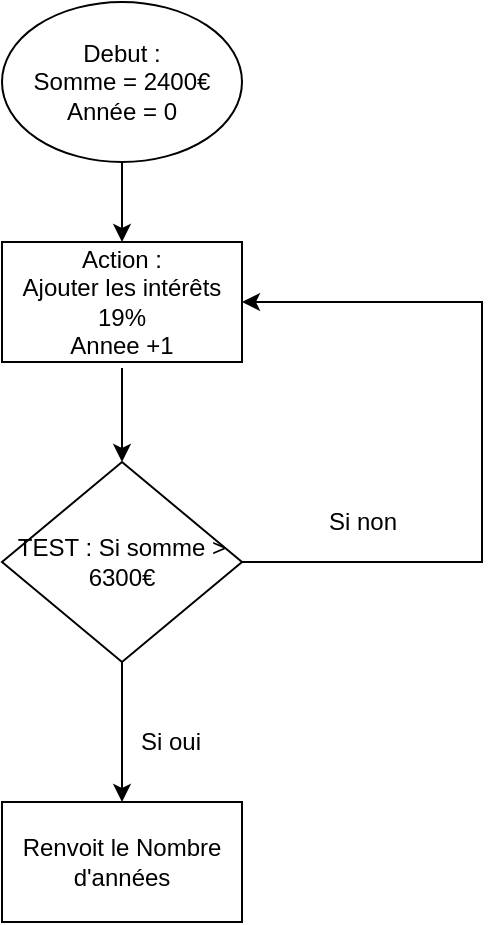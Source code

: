 <mxfile version="17.1.2" type="device"><diagram id="UJSkTIqqvBbiU00Y34Vh" name="Page-1"><mxGraphModel dx="1038" dy="604" grid="1" gridSize="10" guides="1" tooltips="1" connect="1" arrows="1" fold="1" page="1" pageScale="1" pageWidth="827" pageHeight="1169" math="0" shadow="0"><root><mxCell id="0"/><mxCell id="1" parent="0"/><mxCell id="Opi9z5Q8jih2v2seLxin-1" value="Debut : &lt;br&gt;Somme = 2400€&lt;br&gt;Année = 0&lt;br&gt; " style="ellipse;whiteSpace=wrap;html=1;" vertex="1" parent="1"><mxGeometry x="330" y="20" width="120" height="80" as="geometry"/></mxCell><mxCell id="Opi9z5Q8jih2v2seLxin-2" value="TEST : Si somme &amp;gt; 6300€" style="rhombus;whiteSpace=wrap;html=1;" vertex="1" parent="1"><mxGeometry x="330" y="250" width="120" height="100" as="geometry"/></mxCell><mxCell id="Opi9z5Q8jih2v2seLxin-3" value="Action : &lt;br&gt;Ajouter les intérêts 19%&lt;br&gt;Annee +1" style="rounded=0;whiteSpace=wrap;html=1;" vertex="1" parent="1"><mxGeometry x="330" y="140" width="120" height="60" as="geometry"/></mxCell><mxCell id="Opi9z5Q8jih2v2seLxin-4" value="" style="endArrow=classic;html=1;rounded=0;exitX=0.5;exitY=1;exitDx=0;exitDy=0;" edge="1" parent="1" source="Opi9z5Q8jih2v2seLxin-1"><mxGeometry width="50" height="50" relative="1" as="geometry"><mxPoint x="520" y="110" as="sourcePoint"/><mxPoint x="390" y="140" as="targetPoint"/></mxGeometry></mxCell><mxCell id="Opi9z5Q8jih2v2seLxin-5" value="" style="endArrow=classic;html=1;rounded=0;entryX=0.5;entryY=0;entryDx=0;entryDy=0;" edge="1" parent="1" target="Opi9z5Q8jih2v2seLxin-2"><mxGeometry width="50" height="50" relative="1" as="geometry"><mxPoint x="390" y="203" as="sourcePoint"/><mxPoint x="391.406" y="229.145" as="targetPoint"/></mxGeometry></mxCell><mxCell id="Opi9z5Q8jih2v2seLxin-7" value="" style="endArrow=classic;html=1;rounded=0;exitX=1;exitY=0.5;exitDx=0;exitDy=0;entryX=1;entryY=0.5;entryDx=0;entryDy=0;" edge="1" parent="1" source="Opi9z5Q8jih2v2seLxin-2" target="Opi9z5Q8jih2v2seLxin-3"><mxGeometry width="50" height="50" relative="1" as="geometry"><mxPoint x="390" y="290" as="sourcePoint"/><mxPoint x="570" y="170" as="targetPoint"/><Array as="points"><mxPoint x="570" y="300"/><mxPoint x="570" y="170"/></Array></mxGeometry></mxCell><mxCell id="Opi9z5Q8jih2v2seLxin-8" value="Si non" style="text;html=1;align=center;verticalAlign=middle;resizable=0;points=[];autosize=1;strokeColor=none;fillColor=none;" vertex="1" parent="1"><mxGeometry x="485" y="270" width="50" height="20" as="geometry"/></mxCell><mxCell id="Opi9z5Q8jih2v2seLxin-9" value="Renvoit le Nombre d'années" style="rounded=0;whiteSpace=wrap;html=1;" vertex="1" parent="1"><mxGeometry x="330" y="420" width="120" height="60" as="geometry"/></mxCell><mxCell id="Opi9z5Q8jih2v2seLxin-10" value="" style="endArrow=classic;html=1;rounded=0;exitX=0.5;exitY=1;exitDx=0;exitDy=0;entryX=0.5;entryY=0;entryDx=0;entryDy=0;" edge="1" parent="1" source="Opi9z5Q8jih2v2seLxin-2" target="Opi9z5Q8jih2v2seLxin-9"><mxGeometry width="50" height="50" relative="1" as="geometry"><mxPoint x="390" y="290" as="sourcePoint"/><mxPoint x="440" y="240" as="targetPoint"/></mxGeometry></mxCell><mxCell id="Opi9z5Q8jih2v2seLxin-11" value="&lt;div&gt;Si oui&lt;/div&gt;" style="text;html=1;align=center;verticalAlign=middle;resizable=0;points=[];autosize=1;strokeColor=none;fillColor=none;" vertex="1" parent="1"><mxGeometry x="389" y="380" width="50" height="20" as="geometry"/></mxCell></root></mxGraphModel></diagram></mxfile>